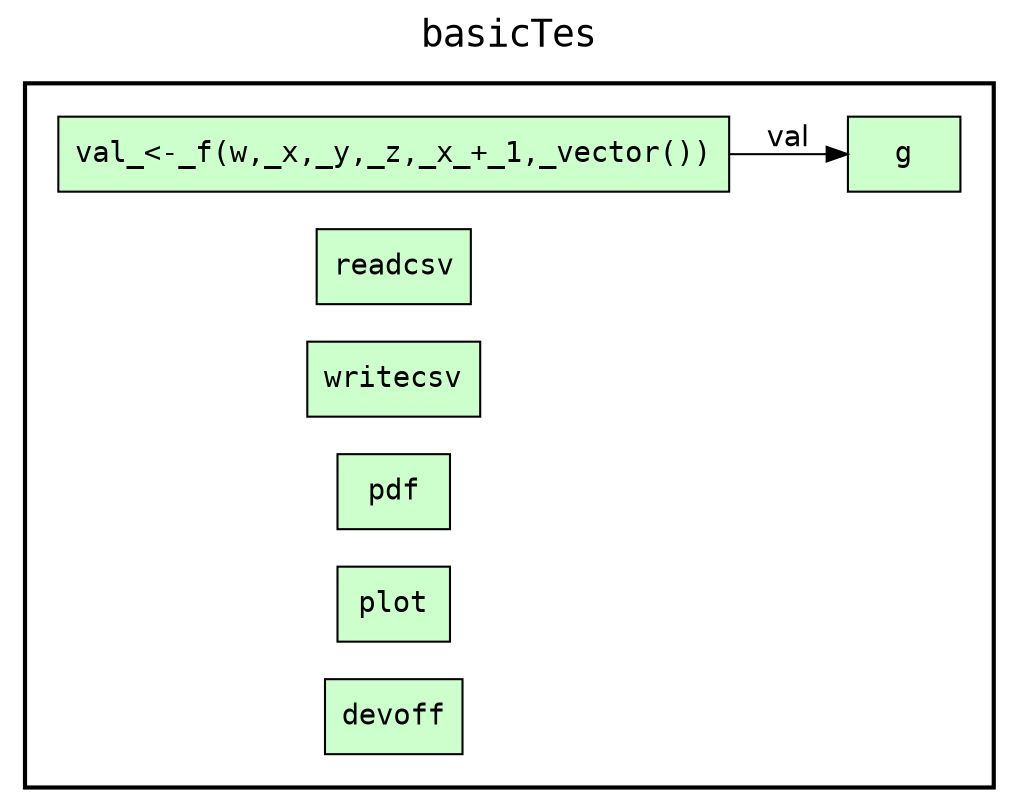 digraph Workflow {
rankdir=LR
fontname=Courier; fontsize=18; labelloc=t
label=basicTes
subgraph cluster_workflow_box_outer { label=""; color=black; penwidth=2
subgraph cluster_workflow_box_inner { label=""; color=white
node[shape=box style=filled fillcolor="#CCFFCC" peripheries=1 fontname=Courier]
"val_<-_f(w,_x,_y,_z,_x_+_1,_vector())"
g
readcsv
writecsv
pdf
plot
devoff
edge[fontname=Helvetica]
"val_<-_f(w,_x,_y,_z,_x_+_1,_vector())" -> g [label=val]
}}
}
